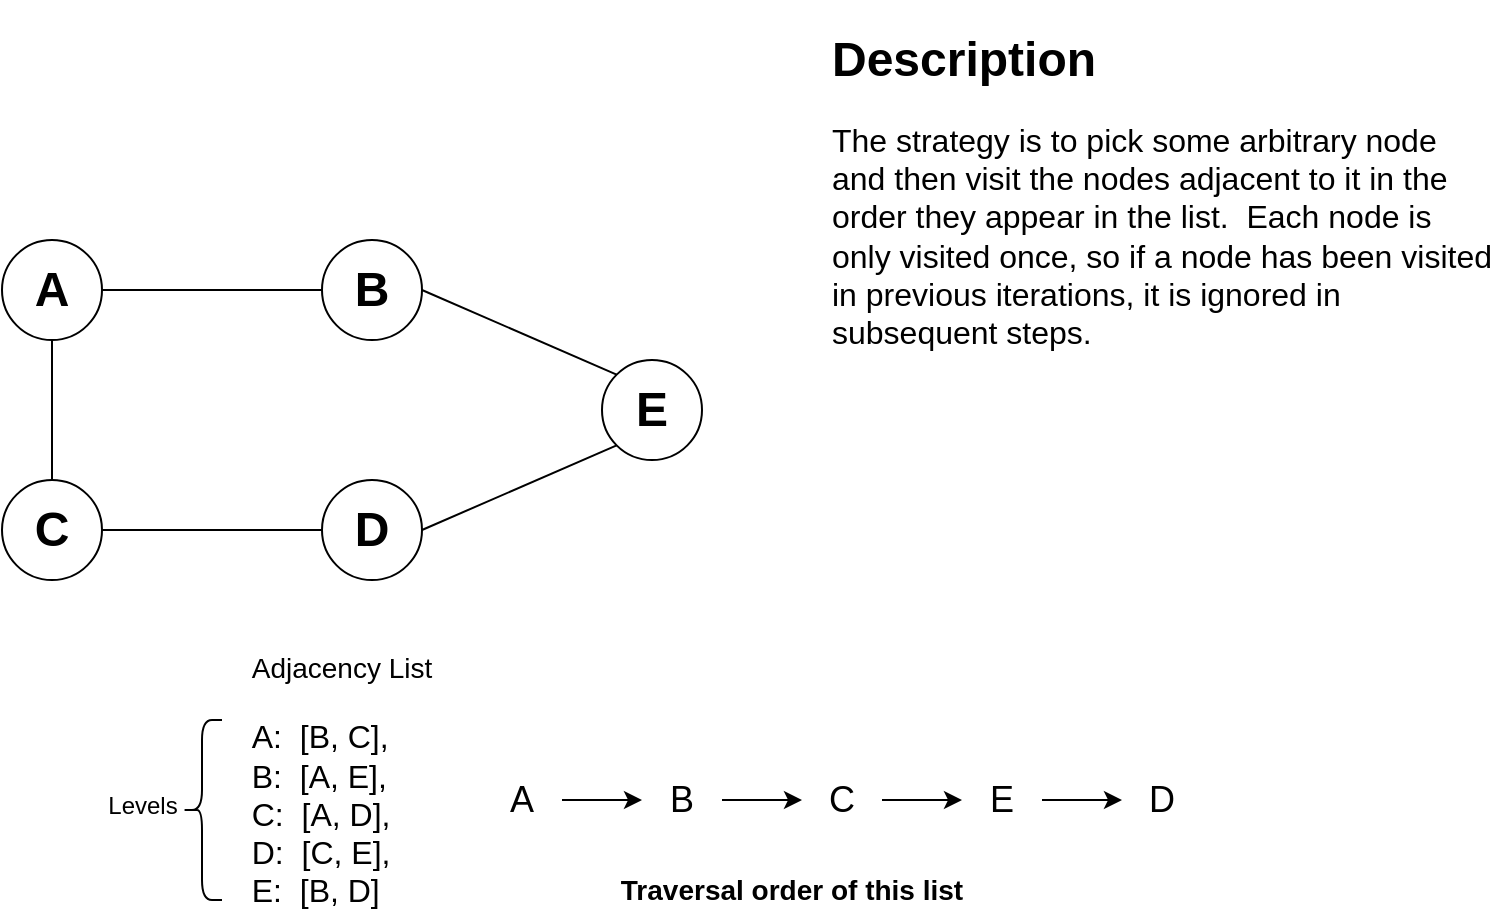 <mxfile version="22.1.18" type="device">
  <diagram name="Page-1" id="-5k9ssh1PsKzDlXD9x-G">
    <mxGraphModel dx="884" dy="608" grid="1" gridSize="10" guides="1" tooltips="1" connect="1" arrows="1" fold="1" page="1" pageScale="1" pageWidth="850" pageHeight="1100" math="0" shadow="0">
      <root>
        <mxCell id="0" />
        <mxCell id="1" parent="0" />
        <mxCell id="tiV_Bwaeu-nq42nMazTf-9" style="rounded=0;orthogonalLoop=1;jettySize=auto;html=1;exitX=1;exitY=0.5;exitDx=0;exitDy=0;entryX=0;entryY=1;entryDx=0;entryDy=0;endArrow=none;endFill=0;" parent="1" source="tiV_Bwaeu-nq42nMazTf-1" target="tiV_Bwaeu-nq42nMazTf-5" edge="1">
          <mxGeometry relative="1" as="geometry" />
        </mxCell>
        <mxCell id="tiV_Bwaeu-nq42nMazTf-1" value="&lt;font style=&quot;font-size: 24px;&quot;&gt;&lt;b&gt;D&lt;/b&gt;&lt;/font&gt;" style="ellipse;whiteSpace=wrap;html=1;aspect=fixed;" parent="1" vertex="1">
          <mxGeometry x="200" y="420" width="50" height="50" as="geometry" />
        </mxCell>
        <mxCell id="tiV_Bwaeu-nq42nMazTf-8" style="rounded=0;orthogonalLoop=1;jettySize=auto;html=1;exitX=1;exitY=0.5;exitDx=0;exitDy=0;entryX=0;entryY=0;entryDx=0;entryDy=0;endArrow=none;endFill=0;" parent="1" source="tiV_Bwaeu-nq42nMazTf-2" target="tiV_Bwaeu-nq42nMazTf-5" edge="1">
          <mxGeometry relative="1" as="geometry" />
        </mxCell>
        <mxCell id="tiV_Bwaeu-nq42nMazTf-2" value="&lt;font style=&quot;font-size: 24px;&quot;&gt;&lt;b&gt;B&lt;/b&gt;&lt;/font&gt;" style="ellipse;whiteSpace=wrap;html=1;aspect=fixed;" parent="1" vertex="1">
          <mxGeometry x="200" y="300" width="50" height="50" as="geometry" />
        </mxCell>
        <mxCell id="tiV_Bwaeu-nq42nMazTf-6" style="rounded=0;orthogonalLoop=1;jettySize=auto;html=1;exitX=1;exitY=0.5;exitDx=0;exitDy=0;entryX=0;entryY=0.5;entryDx=0;entryDy=0;endArrow=none;endFill=0;" parent="1" source="tiV_Bwaeu-nq42nMazTf-3" target="tiV_Bwaeu-nq42nMazTf-2" edge="1">
          <mxGeometry relative="1" as="geometry" />
        </mxCell>
        <mxCell id="tiV_Bwaeu-nq42nMazTf-11" style="rounded=0;orthogonalLoop=1;jettySize=auto;html=1;exitX=0.5;exitY=1;exitDx=0;exitDy=0;entryX=0.5;entryY=0;entryDx=0;entryDy=0;endArrow=none;endFill=0;" parent="1" source="tiV_Bwaeu-nq42nMazTf-3" target="tiV_Bwaeu-nq42nMazTf-4" edge="1">
          <mxGeometry relative="1" as="geometry" />
        </mxCell>
        <mxCell id="tiV_Bwaeu-nq42nMazTf-3" value="&lt;font style=&quot;font-size: 24px;&quot;&gt;&lt;b&gt;A&lt;/b&gt;&lt;/font&gt;" style="ellipse;whiteSpace=wrap;html=1;aspect=fixed;" parent="1" vertex="1">
          <mxGeometry x="40" y="300" width="50" height="50" as="geometry" />
        </mxCell>
        <mxCell id="tiV_Bwaeu-nq42nMazTf-7" style="rounded=0;orthogonalLoop=1;jettySize=auto;html=1;exitX=1;exitY=0.5;exitDx=0;exitDy=0;entryX=0;entryY=0.5;entryDx=0;entryDy=0;endArrow=none;endFill=0;" parent="1" source="tiV_Bwaeu-nq42nMazTf-4" target="tiV_Bwaeu-nq42nMazTf-1" edge="1">
          <mxGeometry relative="1" as="geometry" />
        </mxCell>
        <mxCell id="tiV_Bwaeu-nq42nMazTf-4" value="&lt;font style=&quot;font-size: 24px;&quot;&gt;&lt;b&gt;C&lt;/b&gt;&lt;/font&gt;" style="ellipse;whiteSpace=wrap;html=1;aspect=fixed;" parent="1" vertex="1">
          <mxGeometry x="40" y="420" width="50" height="50" as="geometry" />
        </mxCell>
        <mxCell id="tiV_Bwaeu-nq42nMazTf-5" value="&lt;font style=&quot;font-size: 24px;&quot;&gt;&lt;b&gt;E&lt;/b&gt;&lt;/font&gt;" style="ellipse;whiteSpace=wrap;html=1;aspect=fixed;" parent="1" vertex="1">
          <mxGeometry x="340" y="360" width="50" height="50" as="geometry" />
        </mxCell>
        <mxCell id="-54qS4iDXfOwr83xHL2T-1" value="&lt;h1&gt;&lt;font style=&quot;font-size: 24px;&quot;&gt;Description&lt;/font&gt;&lt;/h1&gt;&lt;p&gt;&lt;font size=&quot;3&quot;&gt;The strategy is to pick some arbitrary node and then visit the nodes adjacent to it in the order they appear in the list.&amp;nbsp; Each node is only visited once, so if a node has been visited in previous iterations, it is ignored in subsequent steps.&lt;/font&gt;&lt;/p&gt;" style="text;html=1;strokeColor=none;fillColor=none;spacing=5;spacingTop=-20;whiteSpace=wrap;overflow=hidden;rounded=0;" parent="1" vertex="1">
          <mxGeometry x="450" y="190" width="340" height="180" as="geometry" />
        </mxCell>
        <mxCell id="-54qS4iDXfOwr83xHL2T-2" value="&lt;font style=&quot;font-size: 14px;&quot;&gt;Adjacency List&lt;br&gt;&lt;br&gt;&lt;/font&gt;&lt;div style=&quot;text-align: left;&quot;&gt;&lt;font size=&quot;3&quot;&gt;A:&amp;nbsp; [B, C],&lt;/font&gt;&lt;/div&gt;&lt;div style=&quot;text-align: left;&quot;&gt;&lt;font size=&quot;3&quot;&gt;B:&amp;nbsp; [A, E],&lt;br&gt;&lt;/font&gt;&lt;/div&gt;&lt;div style=&quot;text-align: left;&quot;&gt;&lt;font size=&quot;3&quot;&gt;C:&amp;nbsp; [A, D],&lt;br&gt;&lt;/font&gt;&lt;/div&gt;&lt;div style=&quot;text-align: left;&quot;&gt;&lt;font size=&quot;3&quot;&gt;D:&amp;nbsp; [C, E],&lt;br&gt;&lt;/font&gt;&lt;/div&gt;&lt;div style=&quot;text-align: left;&quot;&gt;&lt;font size=&quot;3&quot;&gt;E:&amp;nbsp; [B, D]&lt;/font&gt;&lt;br&gt;&lt;/div&gt;" style="text;html=1;strokeColor=none;fillColor=none;align=center;verticalAlign=middle;whiteSpace=wrap;rounded=0;" parent="1" vertex="1">
          <mxGeometry x="150" y="500" width="120" height="140" as="geometry" />
        </mxCell>
        <mxCell id="-54qS4iDXfOwr83xHL2T-10" style="edgeStyle=orthogonalEdgeStyle;rounded=0;orthogonalLoop=1;jettySize=auto;html=1;exitX=1;exitY=0.5;exitDx=0;exitDy=0;entryX=0;entryY=0.5;entryDx=0;entryDy=0;" parent="1" source="-54qS4iDXfOwr83xHL2T-3" target="-54qS4iDXfOwr83xHL2T-6" edge="1">
          <mxGeometry relative="1" as="geometry" />
        </mxCell>
        <mxCell id="-54qS4iDXfOwr83xHL2T-3" value="&lt;font style=&quot;font-size: 18px;&quot;&gt;A&lt;/font&gt;" style="text;html=1;strokeColor=none;fillColor=none;align=center;verticalAlign=middle;whiteSpace=wrap;rounded=0;" parent="1" vertex="1">
          <mxGeometry x="280" y="560" width="40" height="40" as="geometry" />
        </mxCell>
        <mxCell id="-54qS4iDXfOwr83xHL2T-11" style="edgeStyle=orthogonalEdgeStyle;rounded=0;orthogonalLoop=1;jettySize=auto;html=1;exitX=1;exitY=0.5;exitDx=0;exitDy=0;entryX=0;entryY=0.5;entryDx=0;entryDy=0;" parent="1" source="-54qS4iDXfOwr83xHL2T-6" target="-54qS4iDXfOwr83xHL2T-7" edge="1">
          <mxGeometry relative="1" as="geometry" />
        </mxCell>
        <mxCell id="-54qS4iDXfOwr83xHL2T-6" value="&lt;font style=&quot;font-size: 18px;&quot;&gt;B&lt;/font&gt;" style="text;html=1;strokeColor=none;fillColor=none;align=center;verticalAlign=middle;whiteSpace=wrap;rounded=0;" parent="1" vertex="1">
          <mxGeometry x="360" y="560" width="40" height="40" as="geometry" />
        </mxCell>
        <mxCell id="-54qS4iDXfOwr83xHL2T-12" style="edgeStyle=orthogonalEdgeStyle;rounded=0;orthogonalLoop=1;jettySize=auto;html=1;exitX=1;exitY=0.5;exitDx=0;exitDy=0;entryX=0;entryY=0.5;entryDx=0;entryDy=0;" parent="1" source="-54qS4iDXfOwr83xHL2T-7" target="-54qS4iDXfOwr83xHL2T-9" edge="1">
          <mxGeometry relative="1" as="geometry" />
        </mxCell>
        <mxCell id="-54qS4iDXfOwr83xHL2T-7" value="&lt;font style=&quot;font-size: 18px;&quot;&gt;C&lt;/font&gt;" style="text;html=1;strokeColor=none;fillColor=none;align=center;verticalAlign=middle;whiteSpace=wrap;rounded=0;" parent="1" vertex="1">
          <mxGeometry x="440" y="560" width="40" height="40" as="geometry" />
        </mxCell>
        <mxCell id="-54qS4iDXfOwr83xHL2T-8" value="&lt;font style=&quot;font-size: 18px;&quot;&gt;D&lt;/font&gt;" style="text;html=1;strokeColor=none;fillColor=none;align=center;verticalAlign=middle;whiteSpace=wrap;rounded=0;" parent="1" vertex="1">
          <mxGeometry x="600" y="560" width="40" height="40" as="geometry" />
        </mxCell>
        <mxCell id="-54qS4iDXfOwr83xHL2T-14" style="edgeStyle=orthogonalEdgeStyle;rounded=0;orthogonalLoop=1;jettySize=auto;html=1;exitX=1;exitY=0.5;exitDx=0;exitDy=0;entryX=0;entryY=0.5;entryDx=0;entryDy=0;" parent="1" source="-54qS4iDXfOwr83xHL2T-9" target="-54qS4iDXfOwr83xHL2T-8" edge="1">
          <mxGeometry relative="1" as="geometry" />
        </mxCell>
        <mxCell id="-54qS4iDXfOwr83xHL2T-9" value="&lt;font style=&quot;font-size: 18px;&quot;&gt;E&lt;/font&gt;" style="text;html=1;strokeColor=none;fillColor=none;align=center;verticalAlign=middle;whiteSpace=wrap;rounded=0;" parent="1" vertex="1">
          <mxGeometry x="520" y="560" width="40" height="40" as="geometry" />
        </mxCell>
        <mxCell id="-54qS4iDXfOwr83xHL2T-15" value="&lt;font style=&quot;font-size: 14px;&quot;&gt;&lt;b&gt;Traversal order of this list&lt;/b&gt;&lt;/font&gt;" style="text;html=1;strokeColor=none;fillColor=none;align=center;verticalAlign=middle;whiteSpace=wrap;rounded=0;" parent="1" vertex="1">
          <mxGeometry x="340" y="610" width="190" height="30" as="geometry" />
        </mxCell>
        <mxCell id="dPivJ4php4I5KJR-CQwI-1" value="" style="shape=curlyBracket;whiteSpace=wrap;html=1;rounded=1;labelPosition=left;verticalLabelPosition=middle;align=right;verticalAlign=middle;" vertex="1" parent="1">
          <mxGeometry x="130" y="540" width="20" height="90" as="geometry" />
        </mxCell>
        <mxCell id="dPivJ4php4I5KJR-CQwI-2" value="Levels" style="text;html=1;align=center;verticalAlign=middle;resizable=0;points=[];autosize=1;strokeColor=none;fillColor=none;" vertex="1" parent="1">
          <mxGeometry x="80" y="568" width="60" height="30" as="geometry" />
        </mxCell>
      </root>
    </mxGraphModel>
  </diagram>
</mxfile>
